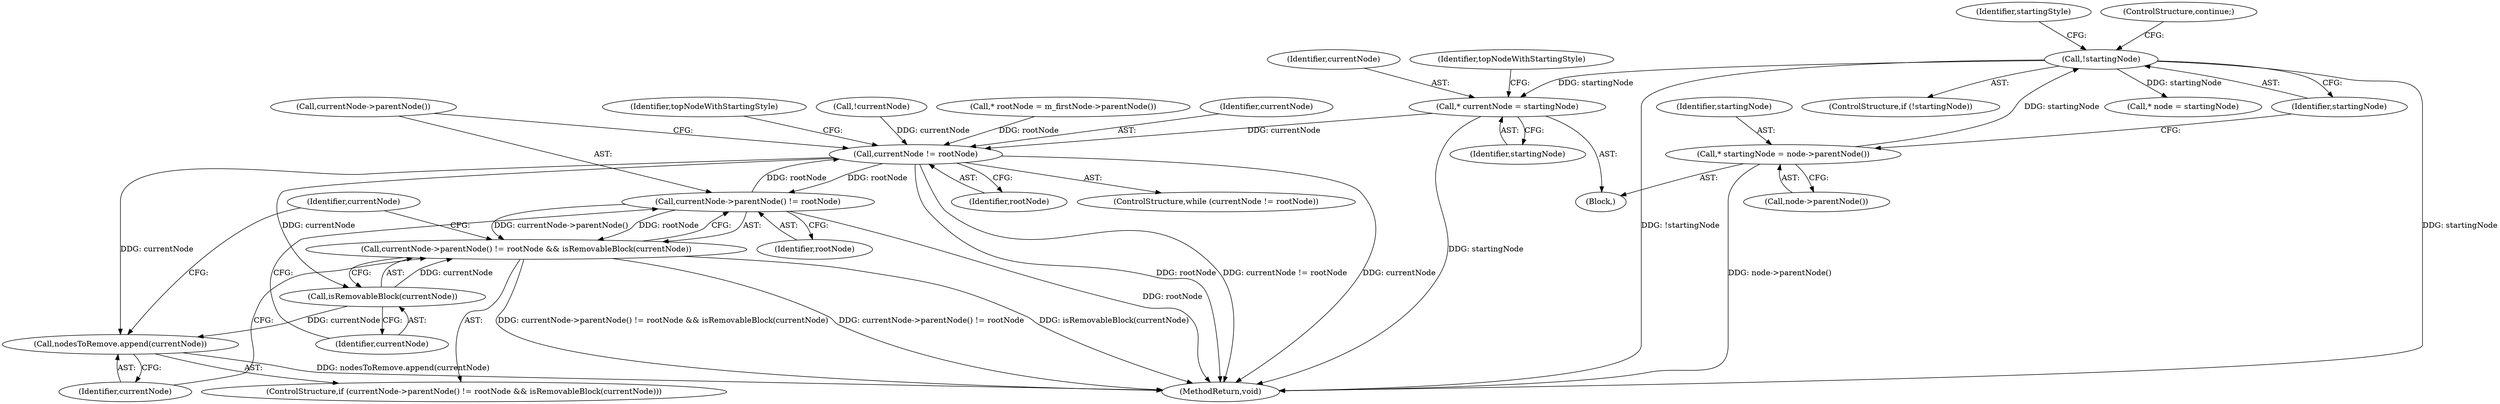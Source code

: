 digraph "0_Chrome_b2b21468c1f7f08b30a7c1755316f6026c50eb2a@pointer" {
"1000147" [label="(Call,* currentNode = startingNode)"];
"1000135" [label="(Call,!startingNode)"];
"1000131" [label="(Call,* startingNode = node->parentNode())"];
"1000155" [label="(Call,currentNode != rootNode)"];
"1000161" [label="(Call,currentNode->parentNode() != rootNode)"];
"1000160" [label="(Call,currentNode->parentNode() != rootNode && isRemovableBlock(currentNode))"];
"1000164" [label="(Call,isRemovableBlock(currentNode))"];
"1000166" [label="(Call,nodesToRemove.append(currentNode))"];
"1000166" [label="(Call,nodesToRemove.append(currentNode))"];
"1000160" [label="(Call,currentNode->parentNode() != rootNode && isRemovableBlock(currentNode))"];
"1000135" [label="(Call,!startingNode)"];
"1000157" [label="(Identifier,rootNode)"];
"1000103" [label="(Call,* rootNode = m_firstNode->parentNode())"];
"1000156" [label="(Identifier,currentNode)"];
"1000163" [label="(Identifier,rootNode)"];
"1000161" [label="(Call,currentNode->parentNode() != rootNode)"];
"1000162" [label="(Call,currentNode->parentNode())"];
"1000155" [label="(Call,currentNode != rootNode)"];
"1000132" [label="(Identifier,startingNode)"];
"1000122" [label="(Block,)"];
"1000169" [label="(Identifier,currentNode)"];
"1000148" [label="(Identifier,currentNode)"];
"1000203" [label="(Identifier,topNodeWithStartingStyle)"];
"1000136" [label="(Identifier,startingNode)"];
"1000165" [label="(Identifier,currentNode)"];
"1000140" [label="(Identifier,startingStyle)"];
"1000154" [label="(ControlStructure,while (currentNode != rootNode))"];
"1000167" [label="(Identifier,currentNode)"];
"1000134" [label="(ControlStructure,if (!startingNode))"];
"1000159" [label="(ControlStructure,if (currentNode->parentNode() != rootNode && isRemovableBlock(currentNode)))"];
"1000131" [label="(Call,* startingNode = node->parentNode())"];
"1000149" [label="(Identifier,startingNode)"];
"1000133" [label="(Call,node->parentNode())"];
"1000164" [label="(Call,isRemovableBlock(currentNode))"];
"1000172" [label="(Call,!currentNode)"];
"1000147" [label="(Call,* currentNode = startingNode)"];
"1000152" [label="(Identifier,topNodeWithStartingStyle)"];
"1000207" [label="(Call,* node = startingNode)"];
"1000137" [label="(ControlStructure,continue;)"];
"1000248" [label="(MethodReturn,void)"];
"1000147" -> "1000122"  [label="AST: "];
"1000147" -> "1000149"  [label="CFG: "];
"1000148" -> "1000147"  [label="AST: "];
"1000149" -> "1000147"  [label="AST: "];
"1000152" -> "1000147"  [label="CFG: "];
"1000147" -> "1000248"  [label="DDG: startingNode"];
"1000135" -> "1000147"  [label="DDG: startingNode"];
"1000147" -> "1000155"  [label="DDG: currentNode"];
"1000135" -> "1000134"  [label="AST: "];
"1000135" -> "1000136"  [label="CFG: "];
"1000136" -> "1000135"  [label="AST: "];
"1000137" -> "1000135"  [label="CFG: "];
"1000140" -> "1000135"  [label="CFG: "];
"1000135" -> "1000248"  [label="DDG: !startingNode"];
"1000135" -> "1000248"  [label="DDG: startingNode"];
"1000131" -> "1000135"  [label="DDG: startingNode"];
"1000135" -> "1000207"  [label="DDG: startingNode"];
"1000131" -> "1000122"  [label="AST: "];
"1000131" -> "1000133"  [label="CFG: "];
"1000132" -> "1000131"  [label="AST: "];
"1000133" -> "1000131"  [label="AST: "];
"1000136" -> "1000131"  [label="CFG: "];
"1000131" -> "1000248"  [label="DDG: node->parentNode()"];
"1000155" -> "1000154"  [label="AST: "];
"1000155" -> "1000157"  [label="CFG: "];
"1000156" -> "1000155"  [label="AST: "];
"1000157" -> "1000155"  [label="AST: "];
"1000162" -> "1000155"  [label="CFG: "];
"1000203" -> "1000155"  [label="CFG: "];
"1000155" -> "1000248"  [label="DDG: rootNode"];
"1000155" -> "1000248"  [label="DDG: currentNode != rootNode"];
"1000155" -> "1000248"  [label="DDG: currentNode"];
"1000172" -> "1000155"  [label="DDG: currentNode"];
"1000103" -> "1000155"  [label="DDG: rootNode"];
"1000161" -> "1000155"  [label="DDG: rootNode"];
"1000155" -> "1000161"  [label="DDG: rootNode"];
"1000155" -> "1000164"  [label="DDG: currentNode"];
"1000155" -> "1000166"  [label="DDG: currentNode"];
"1000161" -> "1000160"  [label="AST: "];
"1000161" -> "1000163"  [label="CFG: "];
"1000162" -> "1000161"  [label="AST: "];
"1000163" -> "1000161"  [label="AST: "];
"1000165" -> "1000161"  [label="CFG: "];
"1000160" -> "1000161"  [label="CFG: "];
"1000161" -> "1000248"  [label="DDG: rootNode"];
"1000161" -> "1000160"  [label="DDG: currentNode->parentNode()"];
"1000161" -> "1000160"  [label="DDG: rootNode"];
"1000160" -> "1000159"  [label="AST: "];
"1000160" -> "1000164"  [label="CFG: "];
"1000164" -> "1000160"  [label="AST: "];
"1000167" -> "1000160"  [label="CFG: "];
"1000169" -> "1000160"  [label="CFG: "];
"1000160" -> "1000248"  [label="DDG: isRemovableBlock(currentNode)"];
"1000160" -> "1000248"  [label="DDG: currentNode->parentNode() != rootNode && isRemovableBlock(currentNode)"];
"1000160" -> "1000248"  [label="DDG: currentNode->parentNode() != rootNode"];
"1000164" -> "1000160"  [label="DDG: currentNode"];
"1000164" -> "1000165"  [label="CFG: "];
"1000165" -> "1000164"  [label="AST: "];
"1000164" -> "1000166"  [label="DDG: currentNode"];
"1000166" -> "1000159"  [label="AST: "];
"1000166" -> "1000167"  [label="CFG: "];
"1000167" -> "1000166"  [label="AST: "];
"1000169" -> "1000166"  [label="CFG: "];
"1000166" -> "1000248"  [label="DDG: nodesToRemove.append(currentNode)"];
}
